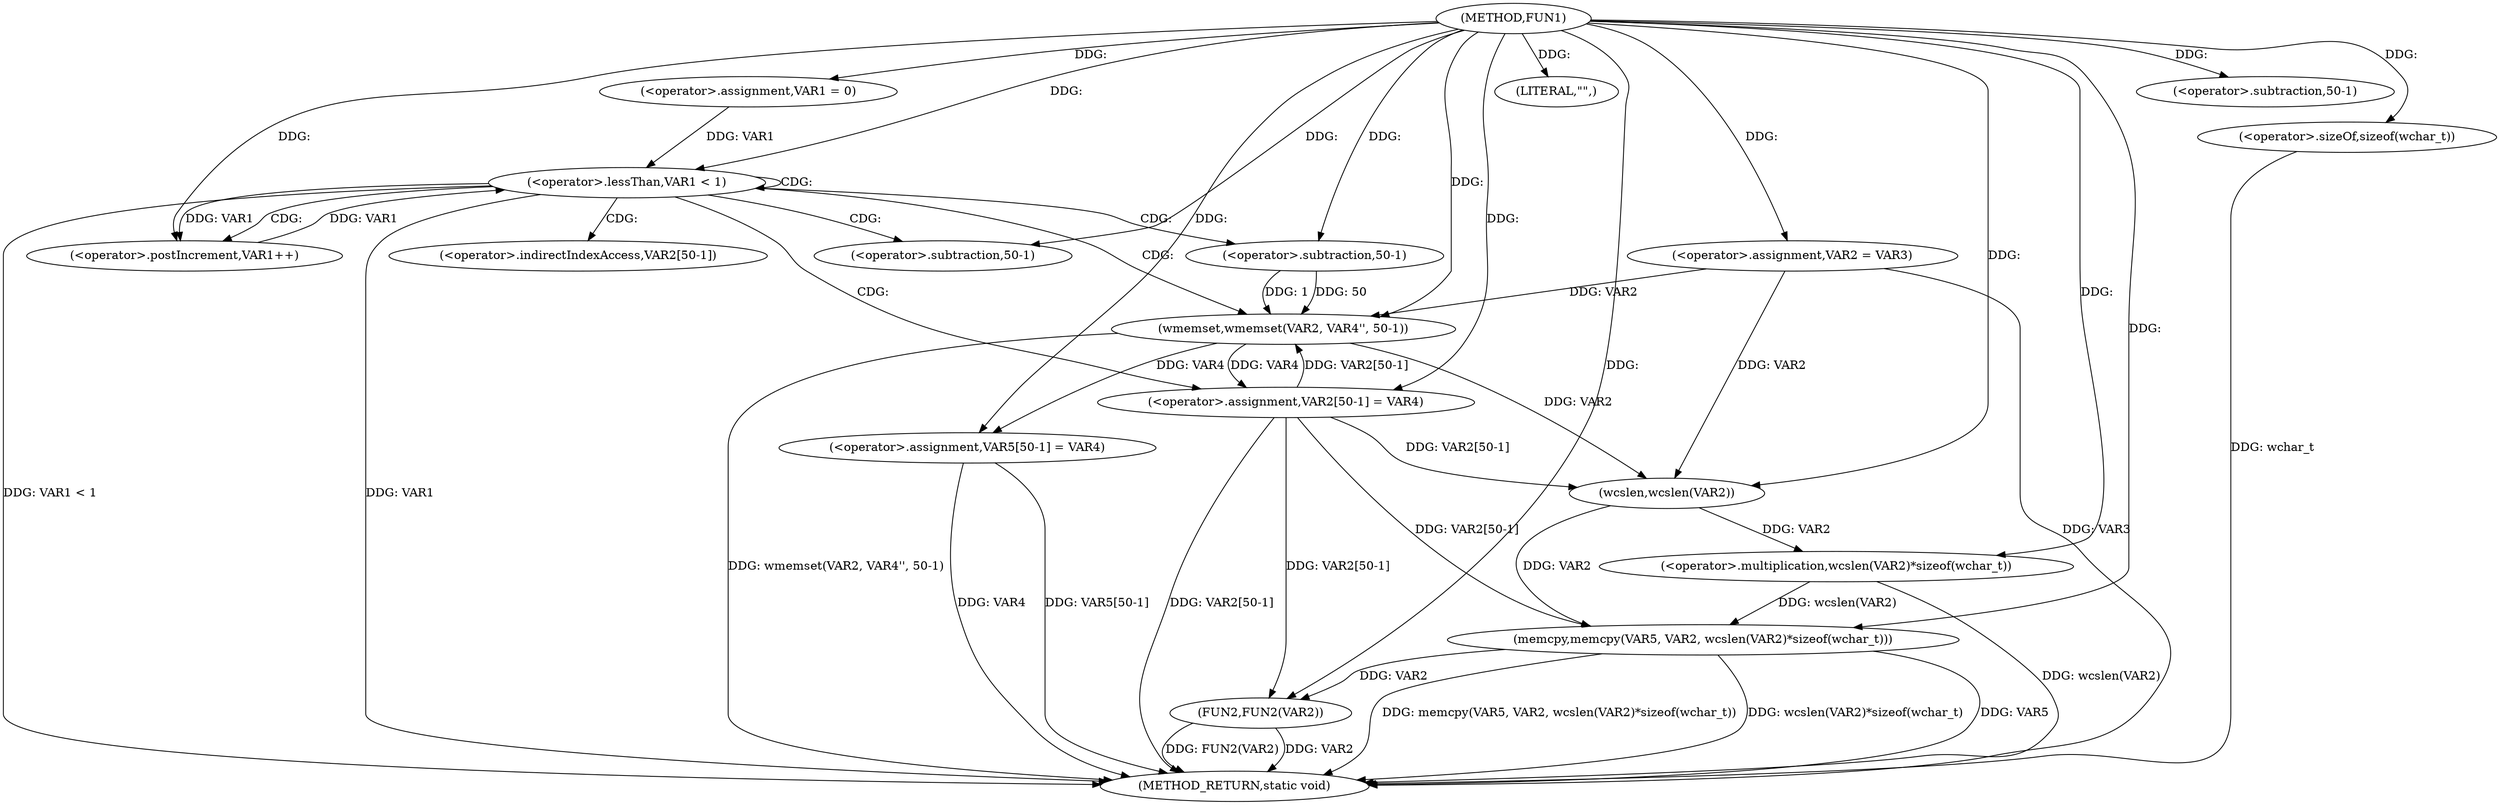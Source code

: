 digraph FUN1 {  
"1000100" [label = "(METHOD,FUN1)" ]
"1000150" [label = "(METHOD_RETURN,static void)" ]
"1000105" [label = "(<operator>.assignment,VAR2 = VAR3)" ]
"1000109" [label = "(<operator>.assignment,VAR1 = 0)" ]
"1000112" [label = "(<operator>.lessThan,VAR1 < 1)" ]
"1000115" [label = "(<operator>.postIncrement,VAR1++)" ]
"1000118" [label = "(wmemset,wmemset(VAR2, VAR4'', 50-1))" ]
"1000121" [label = "(<operator>.subtraction,50-1)" ]
"1000124" [label = "(<operator>.assignment,VAR2[50-1] = VAR4)" ]
"1000127" [label = "(<operator>.subtraction,50-1)" ]
"1000132" [label = "(LITERAL,\"\",)" ]
"1000133" [label = "(memcpy,memcpy(VAR5, VAR2, wcslen(VAR2)*sizeof(wchar_t)))" ]
"1000136" [label = "(<operator>.multiplication,wcslen(VAR2)*sizeof(wchar_t))" ]
"1000137" [label = "(wcslen,wcslen(VAR2))" ]
"1000139" [label = "(<operator>.sizeOf,sizeof(wchar_t))" ]
"1000141" [label = "(<operator>.assignment,VAR5[50-1] = VAR4)" ]
"1000144" [label = "(<operator>.subtraction,50-1)" ]
"1000148" [label = "(FUN2,FUN2(VAR2))" ]
"1000125" [label = "(<operator>.indirectIndexAccess,VAR2[50-1])" ]
  "1000141" -> "1000150"  [ label = "DDG: VAR5[50-1]"] 
  "1000124" -> "1000150"  [ label = "DDG: VAR2[50-1]"] 
  "1000105" -> "1000150"  [ label = "DDG: VAR3"] 
  "1000139" -> "1000150"  [ label = "DDG: wchar_t"] 
  "1000118" -> "1000150"  [ label = "DDG: wmemset(VAR2, VAR4'', 50-1)"] 
  "1000112" -> "1000150"  [ label = "DDG: VAR1"] 
  "1000133" -> "1000150"  [ label = "DDG: wcslen(VAR2)*sizeof(wchar_t)"] 
  "1000141" -> "1000150"  [ label = "DDG: VAR4"] 
  "1000133" -> "1000150"  [ label = "DDG: VAR5"] 
  "1000148" -> "1000150"  [ label = "DDG: VAR2"] 
  "1000148" -> "1000150"  [ label = "DDG: FUN2(VAR2)"] 
  "1000133" -> "1000150"  [ label = "DDG: memcpy(VAR5, VAR2, wcslen(VAR2)*sizeof(wchar_t))"] 
  "1000112" -> "1000150"  [ label = "DDG: VAR1 < 1"] 
  "1000136" -> "1000150"  [ label = "DDG: wcslen(VAR2)"] 
  "1000100" -> "1000105"  [ label = "DDG: "] 
  "1000100" -> "1000109"  [ label = "DDG: "] 
  "1000109" -> "1000112"  [ label = "DDG: VAR1"] 
  "1000115" -> "1000112"  [ label = "DDG: VAR1"] 
  "1000100" -> "1000112"  [ label = "DDG: "] 
  "1000112" -> "1000115"  [ label = "DDG: VAR1"] 
  "1000100" -> "1000115"  [ label = "DDG: "] 
  "1000124" -> "1000118"  [ label = "DDG: VAR2[50-1]"] 
  "1000105" -> "1000118"  [ label = "DDG: VAR2"] 
  "1000100" -> "1000118"  [ label = "DDG: "] 
  "1000121" -> "1000118"  [ label = "DDG: 50"] 
  "1000121" -> "1000118"  [ label = "DDG: 1"] 
  "1000100" -> "1000121"  [ label = "DDG: "] 
  "1000118" -> "1000124"  [ label = "DDG: VAR4"] 
  "1000100" -> "1000124"  [ label = "DDG: "] 
  "1000100" -> "1000127"  [ label = "DDG: "] 
  "1000100" -> "1000132"  [ label = "DDG: "] 
  "1000100" -> "1000133"  [ label = "DDG: "] 
  "1000124" -> "1000133"  [ label = "DDG: VAR2[50-1]"] 
  "1000137" -> "1000133"  [ label = "DDG: VAR2"] 
  "1000136" -> "1000133"  [ label = "DDG: wcslen(VAR2)"] 
  "1000137" -> "1000136"  [ label = "DDG: VAR2"] 
  "1000124" -> "1000137"  [ label = "DDG: VAR2[50-1]"] 
  "1000118" -> "1000137"  [ label = "DDG: VAR2"] 
  "1000105" -> "1000137"  [ label = "DDG: VAR2"] 
  "1000100" -> "1000137"  [ label = "DDG: "] 
  "1000100" -> "1000136"  [ label = "DDG: "] 
  "1000100" -> "1000139"  [ label = "DDG: "] 
  "1000100" -> "1000141"  [ label = "DDG: "] 
  "1000118" -> "1000141"  [ label = "DDG: VAR4"] 
  "1000100" -> "1000144"  [ label = "DDG: "] 
  "1000124" -> "1000148"  [ label = "DDG: VAR2[50-1]"] 
  "1000133" -> "1000148"  [ label = "DDG: VAR2"] 
  "1000100" -> "1000148"  [ label = "DDG: "] 
  "1000112" -> "1000112"  [ label = "CDG: "] 
  "1000112" -> "1000121"  [ label = "CDG: "] 
  "1000112" -> "1000124"  [ label = "CDG: "] 
  "1000112" -> "1000125"  [ label = "CDG: "] 
  "1000112" -> "1000115"  [ label = "CDG: "] 
  "1000112" -> "1000118"  [ label = "CDG: "] 
  "1000112" -> "1000127"  [ label = "CDG: "] 
}
